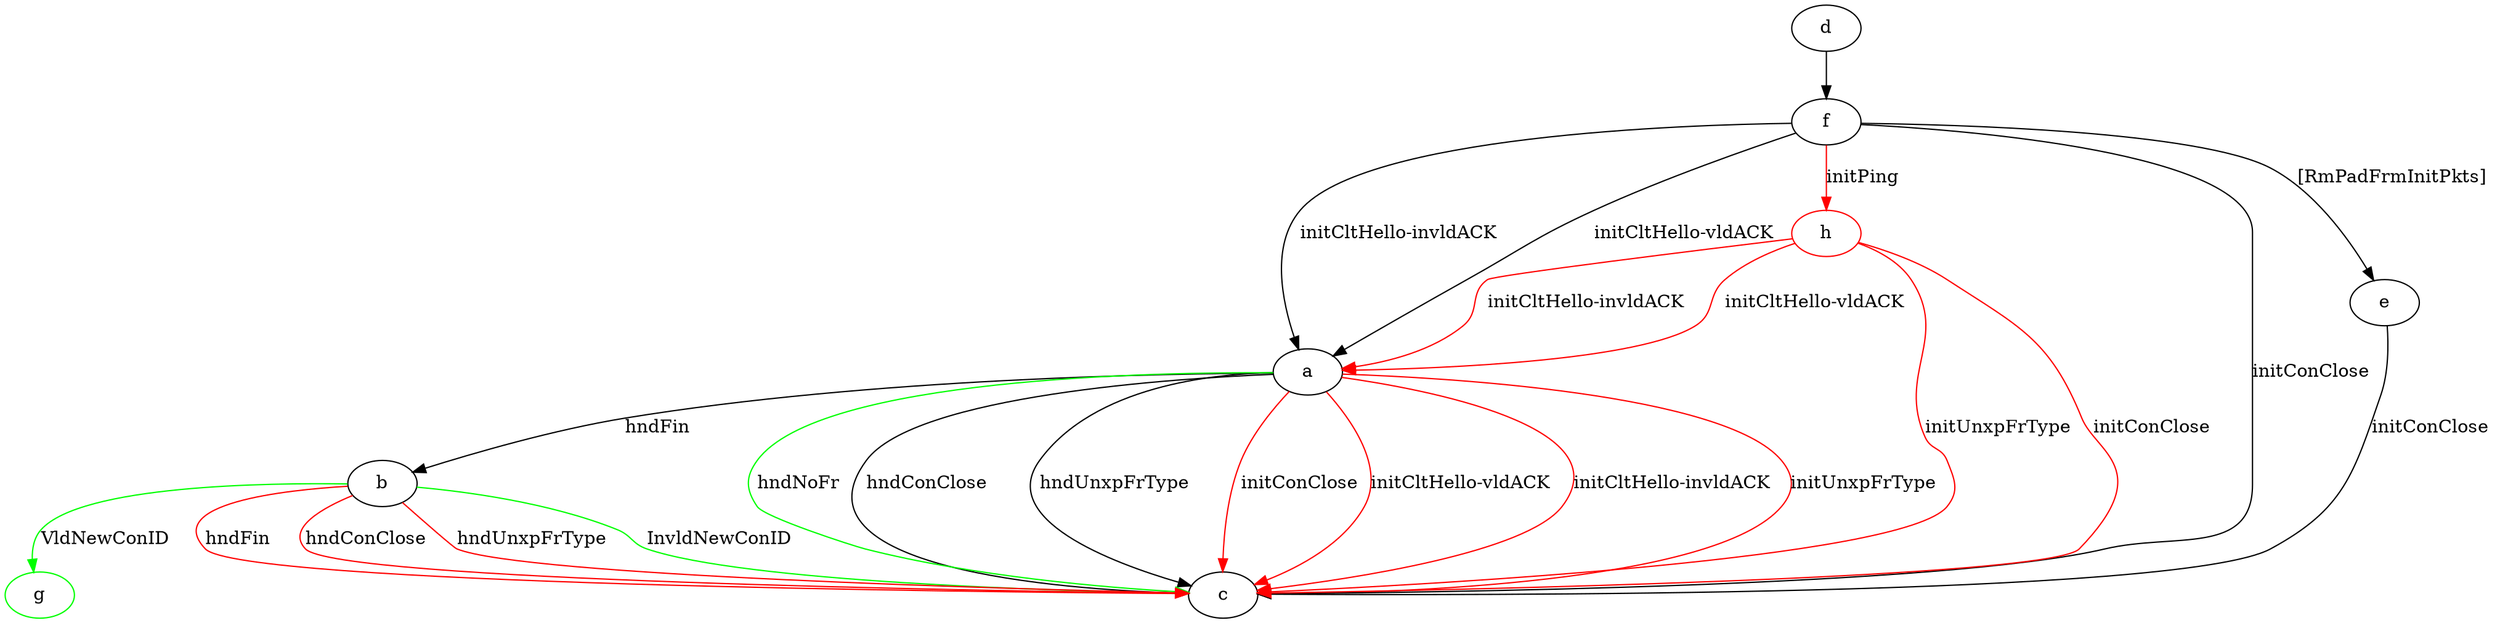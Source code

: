 digraph "" {
	a -> b	[key=0,
		label="hndFin "];
	a -> c	[key=0,
		label="hndConClose "];
	a -> c	[key=1,
		label="hndUnxpFrType "];
	a -> c	[key=2,
		color=green,
		label="hndNoFr "];
	a -> c	[key=3,
		color=red,
		label="initConClose "];
	a -> c	[key=4,
		color=red,
		label="initCltHello-vldACK "];
	a -> c	[key=5,
		color=red,
		label="initCltHello-invldACK "];
	a -> c	[key=6,
		color=red,
		label="initUnxpFrType "];
	b -> c	[key=0,
		color=green,
		label="InvldNewConID "];
	b -> c	[key=1,
		color=red,
		label="hndFin "];
	b -> c	[key=2,
		color=red,
		label="hndConClose "];
	b -> c	[key=3,
		color=red,
		label="hndUnxpFrType "];
	g	[color=green];
	b -> g	[key=0,
		color=green,
		label="VldNewConID "];
	d -> f	[key=0];
	e -> c	[key=0,
		label="initConClose "];
	f -> a	[key=0,
		label="initCltHello-vldACK "];
	f -> a	[key=1,
		label="initCltHello-invldACK "];
	f -> c	[key=0,
		label="initConClose "];
	f -> e	[key=0,
		label="[RmPadFrmInitPkts] "];
	h	[color=red];
	f -> h	[key=0,
		color=red,
		label="initPing "];
	h -> a	[key=0,
		color=red,
		label="initCltHello-vldACK "];
	h -> a	[key=1,
		color=red,
		label="initCltHello-invldACK "];
	h -> c	[key=0,
		color=red,
		label="initConClose "];
	h -> c	[key=1,
		color=red,
		label="initUnxpFrType "];
}
